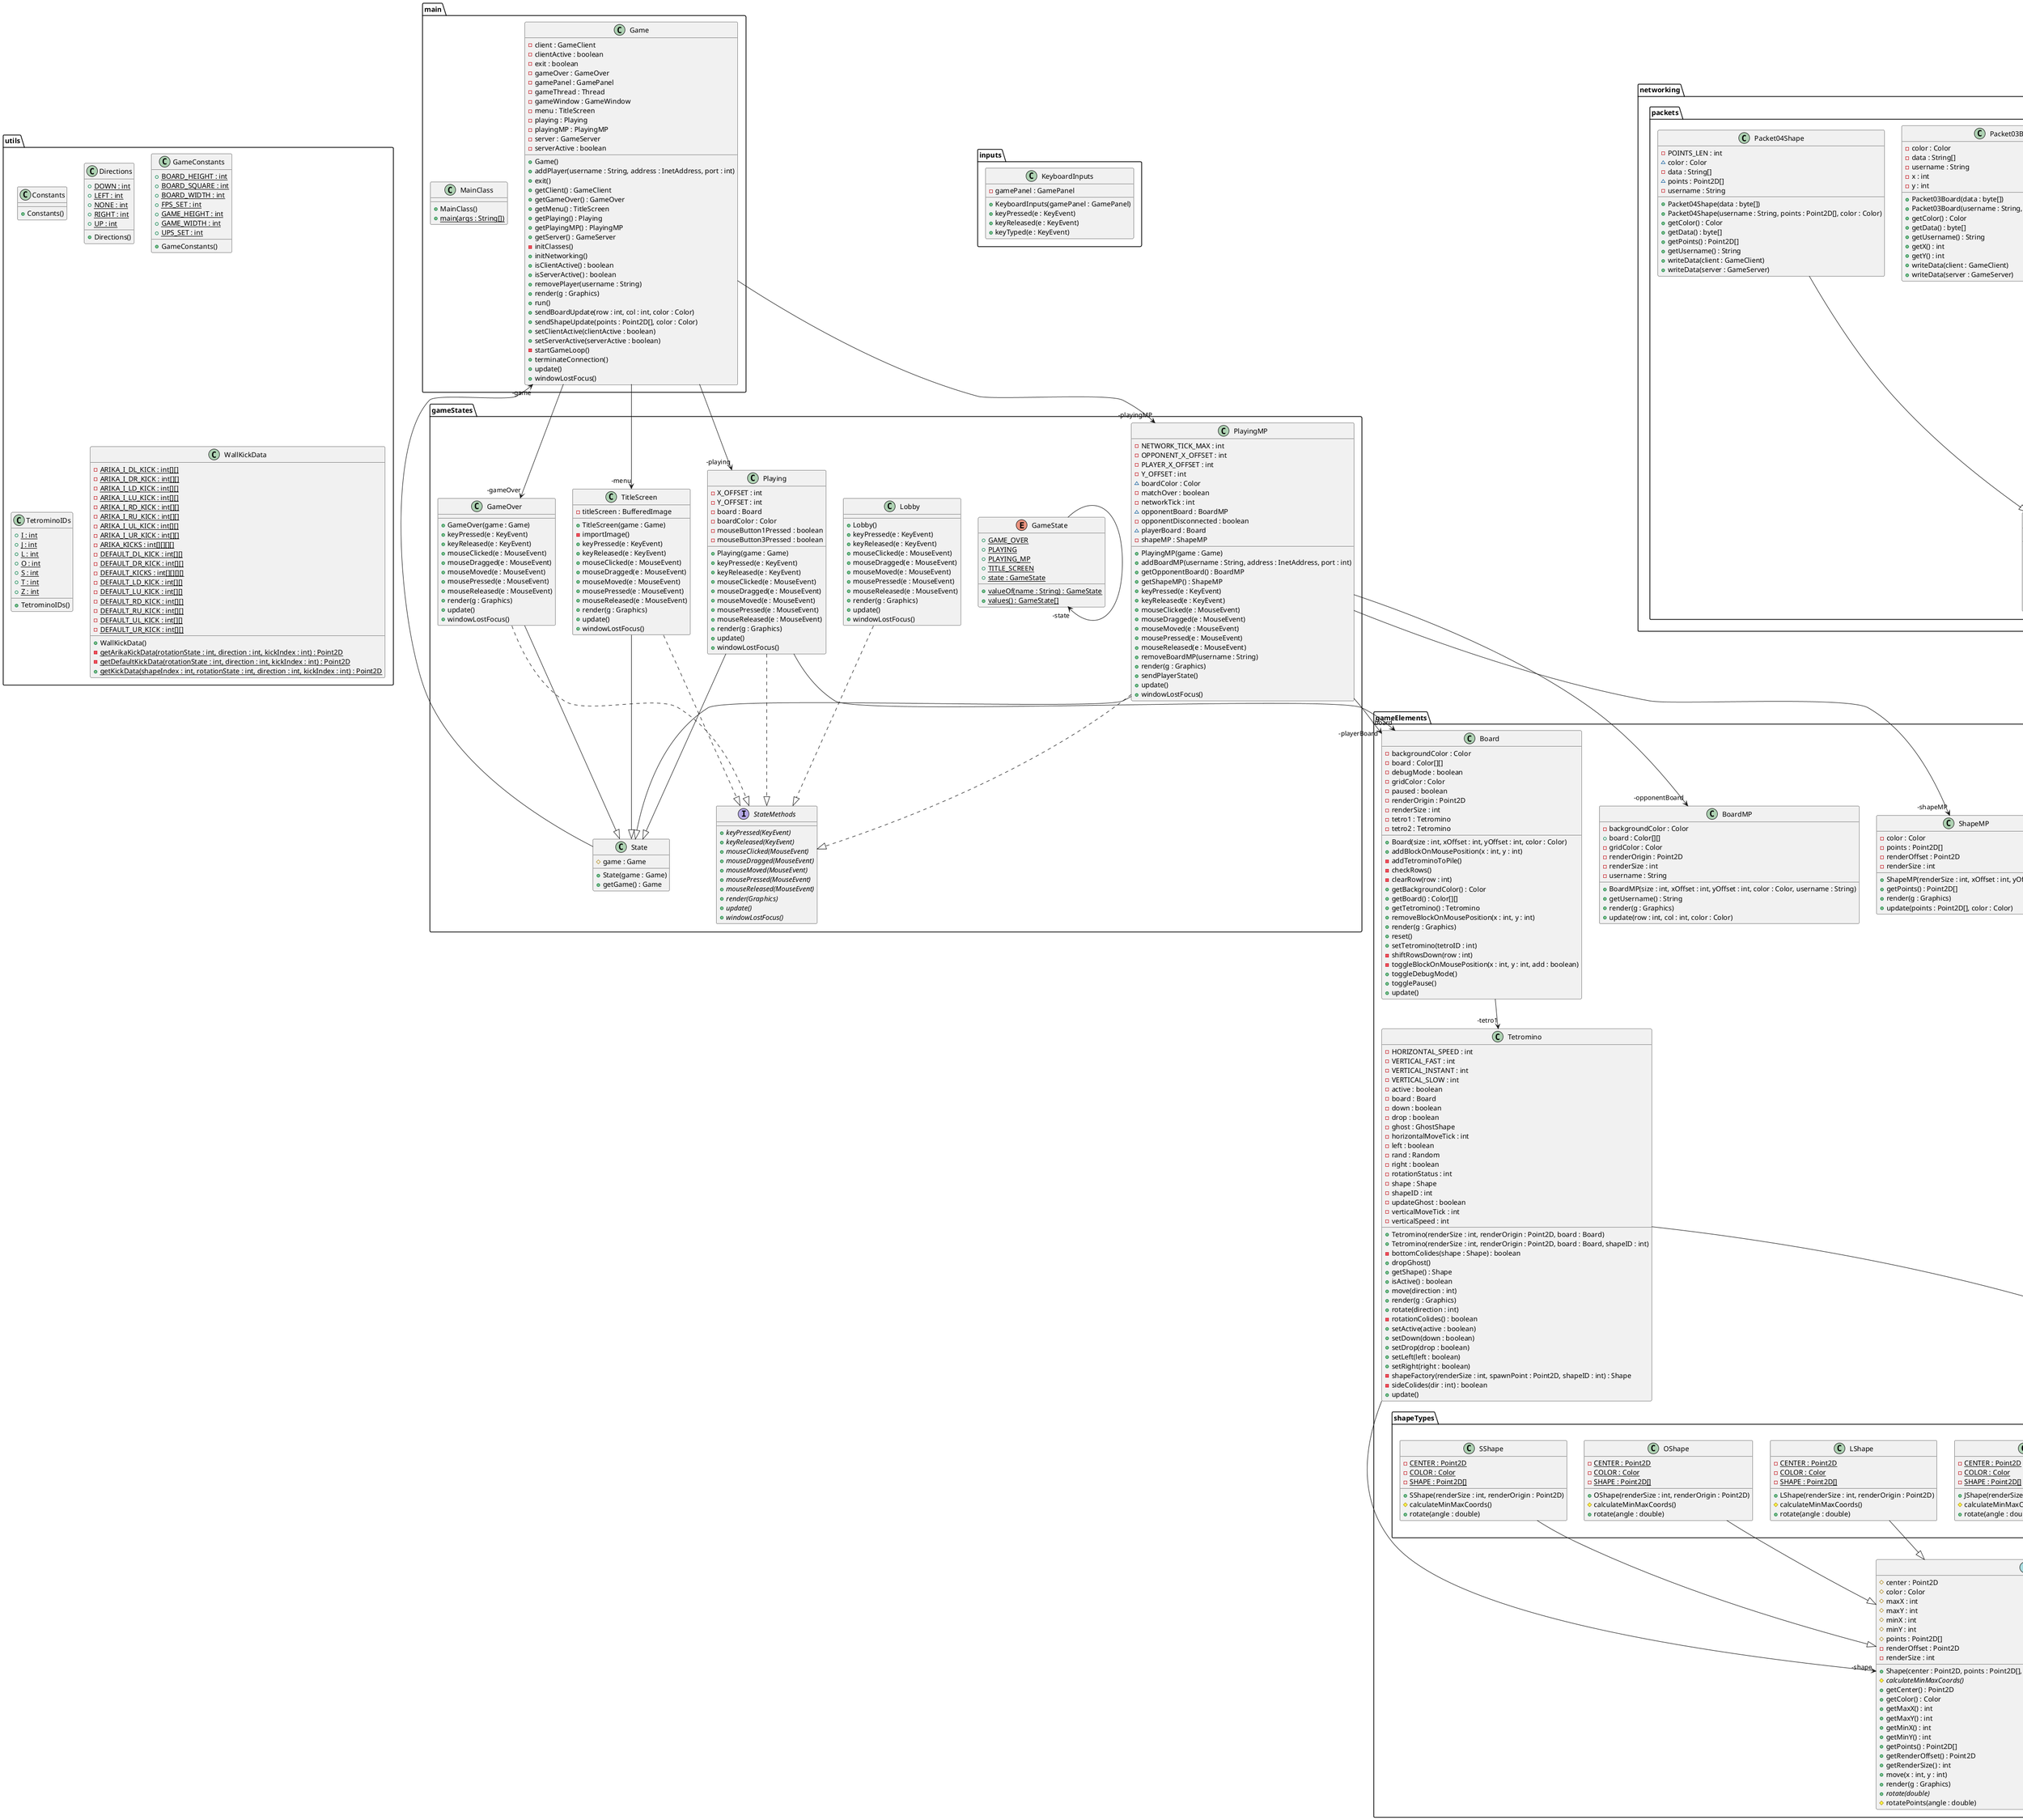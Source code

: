 @startuml
package gameElements.shapeTypes {
  class GhostShape {
    + GhostShape(MasterShape : Shape)
    # calculateMinMaxCoords()
    + goToMaster(masterCenter : Point2D)
    - move(x : double, y : double)
    + rotate(angle : double)
  }
  class IShape {
    - CENTER : Point2D {static}
    - COLOR : Color {static}
    - SHAPE : Point2D[] {static}
    + IShape(renderSize : int, renderOrigin : Point2D)
    # calculateMinMaxCoords()
    + rotate(angle : double)
  }
  class JShape {
    - CENTER : Point2D {static}
    - COLOR : Color {static}
    - SHAPE : Point2D[] {static}
    + JShape(renderSize : int, renderOrigin : Point2D)
    # calculateMinMaxCoords()
    + rotate(angle : double)
  }
  class LShape {
    - CENTER : Point2D {static}
    - COLOR : Color {static}
    - SHAPE : Point2D[] {static}
    + LShape(renderSize : int, renderOrigin : Point2D)
    # calculateMinMaxCoords()
    + rotate(angle : double)
  }
  class OShape {
    - CENTER : Point2D {static}
    - COLOR : Color {static}
    - SHAPE : Point2D[] {static}
    + OShape(renderSize : int, renderOrigin : Point2D)
    # calculateMinMaxCoords()
    + rotate(angle : double)
  }
  class SShape {
    - CENTER : Point2D {static}
    - COLOR : Color {static}
    - SHAPE : Point2D[] {static}
    + SShape(renderSize : int, renderOrigin : Point2D)
    # calculateMinMaxCoords()
    + rotate(angle : double)
  }
  class TShape {
    - CENTER : Point2D {static}
    - COLOR : Color {static}
    - SHAPE : Point2D[] {static}
    - horizontal : boolean
    - rotation : int
    + TShape(renderSize : int, renderOrigin : Point2D)
    # calculateMinMaxCoords()
    + rotate(angle : double)
  }
  class ZShape {
    - CENTER : Point2D {static}
    - COLOR : Color {static}
    - SHAPE : Point2D[] {static}
    + ZShape(renderSize : int, renderOrigin : Point2D)
    # calculateMinMaxCoords()
    + rotate(angle : double)
  }
}
package utils {
  class Constants {
    + Constants()
  }
  class Directions {
    + DOWN : int {static}
    + LEFT : int {static}
    + NONE : int {static}
    + RIGHT : int {static}
    + UP : int {static}
    + Directions()
  }
  class GameConstants {
    + BOARD_HEIGHT : int {static}
    + BOARD_SQUARE : int {static}
    + BOARD_WIDTH : int {static}
    + FPS_SET : int {static}
    + GAME_HEIGHT : int {static}
    + GAME_WIDTH : int {static}
    + UPS_SET : int {static}
    + GameConstants()
  }
  class TetrominoIDs {
    + I : int {static}
    + J : int {static}
    + L : int {static}
    + O : int {static}
    + S : int {static}
    + T : int {static}
    + Z : int {static}
    + TetrominoIDs()
  }
  class WallKickData {
    - ARIKA_I_DL_KICK : int[][] {static}
    - ARIKA_I_DR_KICK : int[][] {static}
    - ARIKA_I_LD_KICK : int[][] {static}
    - ARIKA_I_LU_KICK : int[][] {static}
    - ARIKA_I_RD_KICK : int[][] {static}
    - ARIKA_I_RU_KICK : int[][] {static}
    - ARIKA_I_UL_KICK : int[][] {static}
    - ARIKA_I_UR_KICK : int[][] {static}
    - ARIKA_KICKS : int[][][][] {static}
    - DEFAULT_DL_KICK : int[][] {static}
    - DEFAULT_DR_KICK : int[][] {static}
    - DEFAULT_KICKS : int[][][][] {static}
    - DEFAULT_LD_KICK : int[][] {static}
    - DEFAULT_LU_KICK : int[][] {static}
    - DEFAULT_RD_KICK : int[][] {static}
    - DEFAULT_RU_KICK : int[][] {static}
    - DEFAULT_UL_KICK : int[][] {static}
    - DEFAULT_UR_KICK : int[][] {static}
    + WallKickData()
    - getArikaKickData(rotationState : int, direction : int, kickIndex : int) : Point2D {static}
    - getDefaultKickData(rotationState : int, direction : int, kickIndex : int) : Point2D {static}
    + getKickData(shapeIndex : int, rotationState : int, direction : int, kickIndex : int) : Point2D {static}
  }
}
package inputs {
  class KeyboardInputs {
    - gamePanel : GamePanel
    + KeyboardInputs(gamePanel : GamePanel)
    + keyPressed(e : KeyEvent)
    + keyReleased(e : KeyEvent)
    + keyTyped(e : KeyEvent)
  }
}
package gameStates {
  class GameOver {
    + GameOver(game : Game)
    + keyPressed(e : KeyEvent)
    + keyReleased(e : KeyEvent)
    + mouseClicked(e : MouseEvent)
    + mouseDragged(e : MouseEvent)
    + mouseMoved(e : MouseEvent)
    + mousePressed(e : MouseEvent)
    + mouseReleased(e : MouseEvent)
    + render(g : Graphics)
    + update()
    + windowLostFocus()
  }
  enum GameState {
    + GAME_OVER {static}
    + PLAYING {static}
    + PLAYING_MP {static}
    + TITLE_SCREEN {static}
    + state : GameState {static}
    + valueOf(name : String) : GameState {static}
    + values() : GameState[] {static}
  }
  class Lobby {
    + Lobby()
    + keyPressed(e : KeyEvent)
    + keyReleased(e : KeyEvent)
    + mouseClicked(e : MouseEvent)
    + mouseDragged(e : MouseEvent)
    + mouseMoved(e : MouseEvent)
    + mousePressed(e : MouseEvent)
    + mouseReleased(e : MouseEvent)
    + render(g : Graphics)
    + update()
    + windowLostFocus()
  }
  class Playing {
    - X_OFFSET : int
    - Y_OFFSET : int
    - board : Board
    - boardColor : Color
    - mouseButton1Pressed : boolean
    - mouseButton3Pressed : boolean
    + Playing(game : Game)
    + keyPressed(e : KeyEvent)
    + keyReleased(e : KeyEvent)
    + mouseClicked(e : MouseEvent)
    + mouseDragged(e : MouseEvent)
    + mouseMoved(e : MouseEvent)
    + mousePressed(e : MouseEvent)
    + mouseReleased(e : MouseEvent)
    + render(g : Graphics)
    + update()
    + windowLostFocus()
  }
  class PlayingMP {
    - NETWORK_TICK_MAX : int
    - OPPONENT_X_OFFSET : int
    - PLAYER_X_OFFSET : int
    - Y_OFFSET : int
    ~ boardColor : Color
    - matchOver : boolean
    - networkTick : int
    ~ opponentBoard : BoardMP
    - opponentDisconnected : boolean
    ~ playerBoard : Board
    - shapeMP : ShapeMP
    + PlayingMP(game : Game)
    + addBoardMP(username : String, address : InetAddress, port : int)
    + getOpponentBoard() : BoardMP
    + getShapeMP() : ShapeMP
    + keyPressed(e : KeyEvent)
    + keyReleased(e : KeyEvent)
    + mouseClicked(e : MouseEvent)
    + mouseDragged(e : MouseEvent)
    + mouseMoved(e : MouseEvent)
    + mousePressed(e : MouseEvent)
    + mouseReleased(e : MouseEvent)
    + removeBoardMP(username : String)
    + render(g : Graphics)
    + sendPlayerState()
    + update()
    + windowLostFocus()
  }
  class State {
    # game : Game
    + State(game : Game)
    + getGame() : Game
  }
  interface StateMethods {
    + keyPressed(KeyEvent) {abstract}
    + keyReleased(KeyEvent) {abstract}
    + mouseClicked(MouseEvent) {abstract}
    + mouseDragged(MouseEvent) {abstract}
    + mouseMoved(MouseEvent) {abstract}
    + mousePressed(MouseEvent) {abstract}
    + mouseReleased(MouseEvent) {abstract}
    + render(Graphics) {abstract}
    + update() {abstract}
    + windowLostFocus() {abstract}
  }
  class TitleScreen {
    - titleScreen : BufferedImage
    + TitleScreen(game : Game)
    - importImage()
    + keyPressed(e : KeyEvent)
    + keyReleased(e : KeyEvent)
    + mouseClicked(e : MouseEvent)
    + mouseDragged(e : MouseEvent)
    + mouseMoved(e : MouseEvent)
    + mousePressed(e : MouseEvent)
    + mouseReleased(e : MouseEvent)
    + render(g : Graphics)
    + update()
    + windowLostFocus()
  }
}
package gameElements {
  class Board {
    - backgroundColor : Color
    - board : Color[][]
    - debugMode : boolean
    - gridColor : Color
    - paused : boolean
    - renderOrigin : Point2D
    - renderSize : int
    - tetro1 : Tetromino
    - tetro2 : Tetromino
    + Board(size : int, xOffset : int, yOffset : int, color : Color)
    + addBlockOnMousePosition(x : int, y : int)
    - addTetrominoToPile()
    - checkRows()
    - clearRow(row : int)
    + getBackgroundColor() : Color
    + getBoard() : Color[][]
    + getTetromino() : Tetromino
    + removeBlockOnMousePosition(x : int, y : int)
    + render(g : Graphics)
    + reset()
    + setTetromino(tetroID : int)
    - shiftRowsDown(row : int)
    - toggleBlockOnMousePosition(x : int, y : int, add : boolean)
    + toggleDebugMode()
    + togglePause()
    + update()
  }
  class BoardMP {
    - backgroundColor : Color
    + board : Color[][]
    - gridColor : Color
    - renderOrigin : Point2D
    - renderSize : int
    - username : String
    + BoardMP(size : int, xOffset : int, yOffset : int, color : Color, username : String)
    + getUsername() : String
    + render(g : Graphics)
    + update(row : int, col : int, color : Color)
  }
  abstract class Shape {
    # center : Point2D
    # color : Color
    # maxX : int
    # maxY : int
    # minX : int
    # minY : int
    # points : Point2D[]
    - renderOffset : Point2D
    - renderSize : int
    + Shape(center : Point2D, points : Point2D[], color : Color, renderSize : int, renderOrigin : Point2D)
    # calculateMinMaxCoords() {abstract}
    + getCenter() : Point2D
    + getColor() : Color
    + getMaxX() : int
    + getMaxY() : int
    + getMinX() : int
    + getMinY() : int
    + getPoints() : Point2D[]
    + getRenderOffset() : Point2D
    + getRenderSize() : int
    + move(x : int, y : int)
    + render(g : Graphics)
    + rotate(double) {abstract}
    # rotatePoints(angle : double)
  }
  class ShapeMP {
    - color : Color
    - points : Point2D[]
    - renderOffset : Point2D
    - renderSize : int
    + ShapeMP(renderSize : int, xOffset : int, yOffset : int)
    + getPoints() : Point2D[]
    + render(g : Graphics)
    + update(points : Point2D[], color : Color)
  }
  class Tetromino {
    - HORIZONTAL_SPEED : int
    - VERTICAL_FAST : int
    - VERTICAL_INSTANT : int
    - VERTICAL_SLOW : int
    - active : boolean
    - board : Board
    - down : boolean
    - drop : boolean
    - ghost : GhostShape
    - horizontalMoveTick : int
    - left : boolean
    - rand : Random
    - right : boolean
    - rotationStatus : int
    - shape : Shape
    - shapeID : int
    - updateGhost : boolean
    - verticalMoveTick : int
    - verticalSpeed : int
    + Tetromino(renderSize : int, renderOrigin : Point2D, board : Board)
    + Tetromino(renderSize : int, renderOrigin : Point2D, board : Board, shapeID : int)
    - bottomColides(shape : Shape) : boolean
    + dropGhost()
    + getShape() : Shape
    + isActive() : boolean
    + move(direction : int)
    + render(g : Graphics)
    + rotate(direction : int)
    - rotationColides() : boolean
    + setActive(active : boolean)
    + setDown(down : boolean)
    + setDrop(drop : boolean)
    + setLeft(left : boolean)
    + setRight(right : boolean)
    - shapeFactory(renderSize : int, spawnPoint : Point2D, shapeID : int) : Shape
    - sideColides(dir : int) : boolean
    + update()
  }
}
package main {
  class Game {
    - client : GameClient
    - clientActive : boolean
    - exit : boolean
    - gameOver : GameOver
    - gamePanel : GamePanel
    - gameThread : Thread
    - gameWindow : GameWindow
    - menu : TitleScreen
    - playing : Playing
    - playingMP : PlayingMP
    - server : GameServer
    - serverActive : boolean
    + Game()
    + addPlayer(username : String, address : InetAddress, port : int)
    + exit()
    + getClient() : GameClient
    + getGameOver() : GameOver
    + getMenu() : TitleScreen
    + getPlaying() : Playing
    + getPlayingMP() : PlayingMP
    + getServer() : GameServer
    - initClasses()
    + initNetworking()
    + isClientActive() : boolean
    + isServerActive() : boolean
    + removePlayer(username : String)
    + render(g : Graphics)
    + run()
    + sendBoardUpdate(row : int, col : int, color : Color)
    + sendShapeUpdate(points : Point2D[], color : Color)
    + setClientActive(clientActive : boolean)
    + setServerActive(serverActive : boolean)
    - startGameLoop()
    + terminateConnection()
    + update()
    + windowLostFocus()
  }
  class MainClass {
    + MainClass()
    + main(args : String[]) {static}
  }
}
package networking.packets {
  abstract class Packet {
    + packetId : byte
    + Packet(packetId : int)
    + getData() : byte[] {abstract}
    + lookupPacket(id : int) : PacketTypes {static}
    + lookupPacket(packetId : String) : PacketTypes {static}
    + readData(data : byte[]) : String
    + writeData(GameClient) {abstract}
    + writeData(GameServer) {abstract}
  }
  enum PacketTypes {
    + BOARD {static}
    + DISCONNECT {static}
    + INVALID {static}
    + LOGIN {static}
    + SERVER_FULL {static}
    + SHAPE {static}
    - packetId : int
    + getId() : int
    + valueOf(name : String) : PacketTypes {static}
    + values() : PacketTypes[] {static}
  }
  class Packet00Login {
    - username : String
    + Packet00Login(data : byte[])
    + Packet00Login(username : String)
    + getData() : byte[]
    + getUsername() : String
    + writeData(client : GameClient)
    + writeData(server : GameServer)
  }
  class Packet01Disconnect {
    - username : String
    + Packet01Disconnect(data : byte[])
    + Packet01Disconnect(username : String)
    + getData() : byte[]
    + getUsername() : String
    + writeData(client : GameClient)
    + writeData(server : GameServer)
  }
  class Packet03Board {
    - color : Color
    - data : String[]
    - username : String
    - x : int
    - y : int
    + Packet03Board(data : byte[])
    + Packet03Board(username : String, x : int, y : int, color : Color)
    + getColor() : Color
    + getData() : byte[]
    + getUsername() : String
    + getX() : int
    + getY() : int
    + writeData(client : GameClient)
    + writeData(server : GameServer)
  }
  class Packet04Shape {
    - POINTS_LEN : int
    ~ color : Color
    - data : String[]
    ~ points : Point2D[]
    - username : String
    + Packet04Shape(data : byte[])
    + Packet04Shape(username : String, points : Point2D[], color : Color)
    + getColor() : Color
    + getData() : byte[]
    + getPoints() : Point2D[]
    + getUsername() : String
    + writeData(client : GameClient)
    + writeData(server : GameServer)
  }
}
Game -->  "-gameOver" GameOver
Tetromino -->  "-ghost" GhostShape
Game -->  "-menu" TitleScreen
Tetromino -->  "-shape" Shape
GameState -->  "-state" GameState
Game -->  "-playingMP" PlayingMP
PlayingMP -->  "-shapeMP" ShapeMP
PlayingMP -->  "-playerBoard" Board
Game -->  "-playing" Playing
PlayingMP -->  "-opponentBoard" BoardMP
Playing -->  "-board" Board
State -->  "-game" Game
Board -->  "-tetro1" Tetromino
GhostShape --|> Shape 
IShape --|> Shape 
JShape --|> Shape 
LShape --|> Shape 
OShape --|> Shape 
SShape --|> Shape 
TShape --|> Shape 
ZShape --|> Shape 
GameOver ..|> StateMethods 
GameOver --|> State 
Lobby ..|> StateMethods 
Playing ..|> StateMethods 
Playing --|> State 
PlayingMP ..|> StateMethods 
PlayingMP --|> State 
TitleScreen ..|> StateMethods 
TitleScreen --|> State 
Packet00Login --|> Packet 
Packet01Disconnect --|> Packet 
Packet03Board --|> Packet 
Packet04Shape --|> Packet 
@enduml